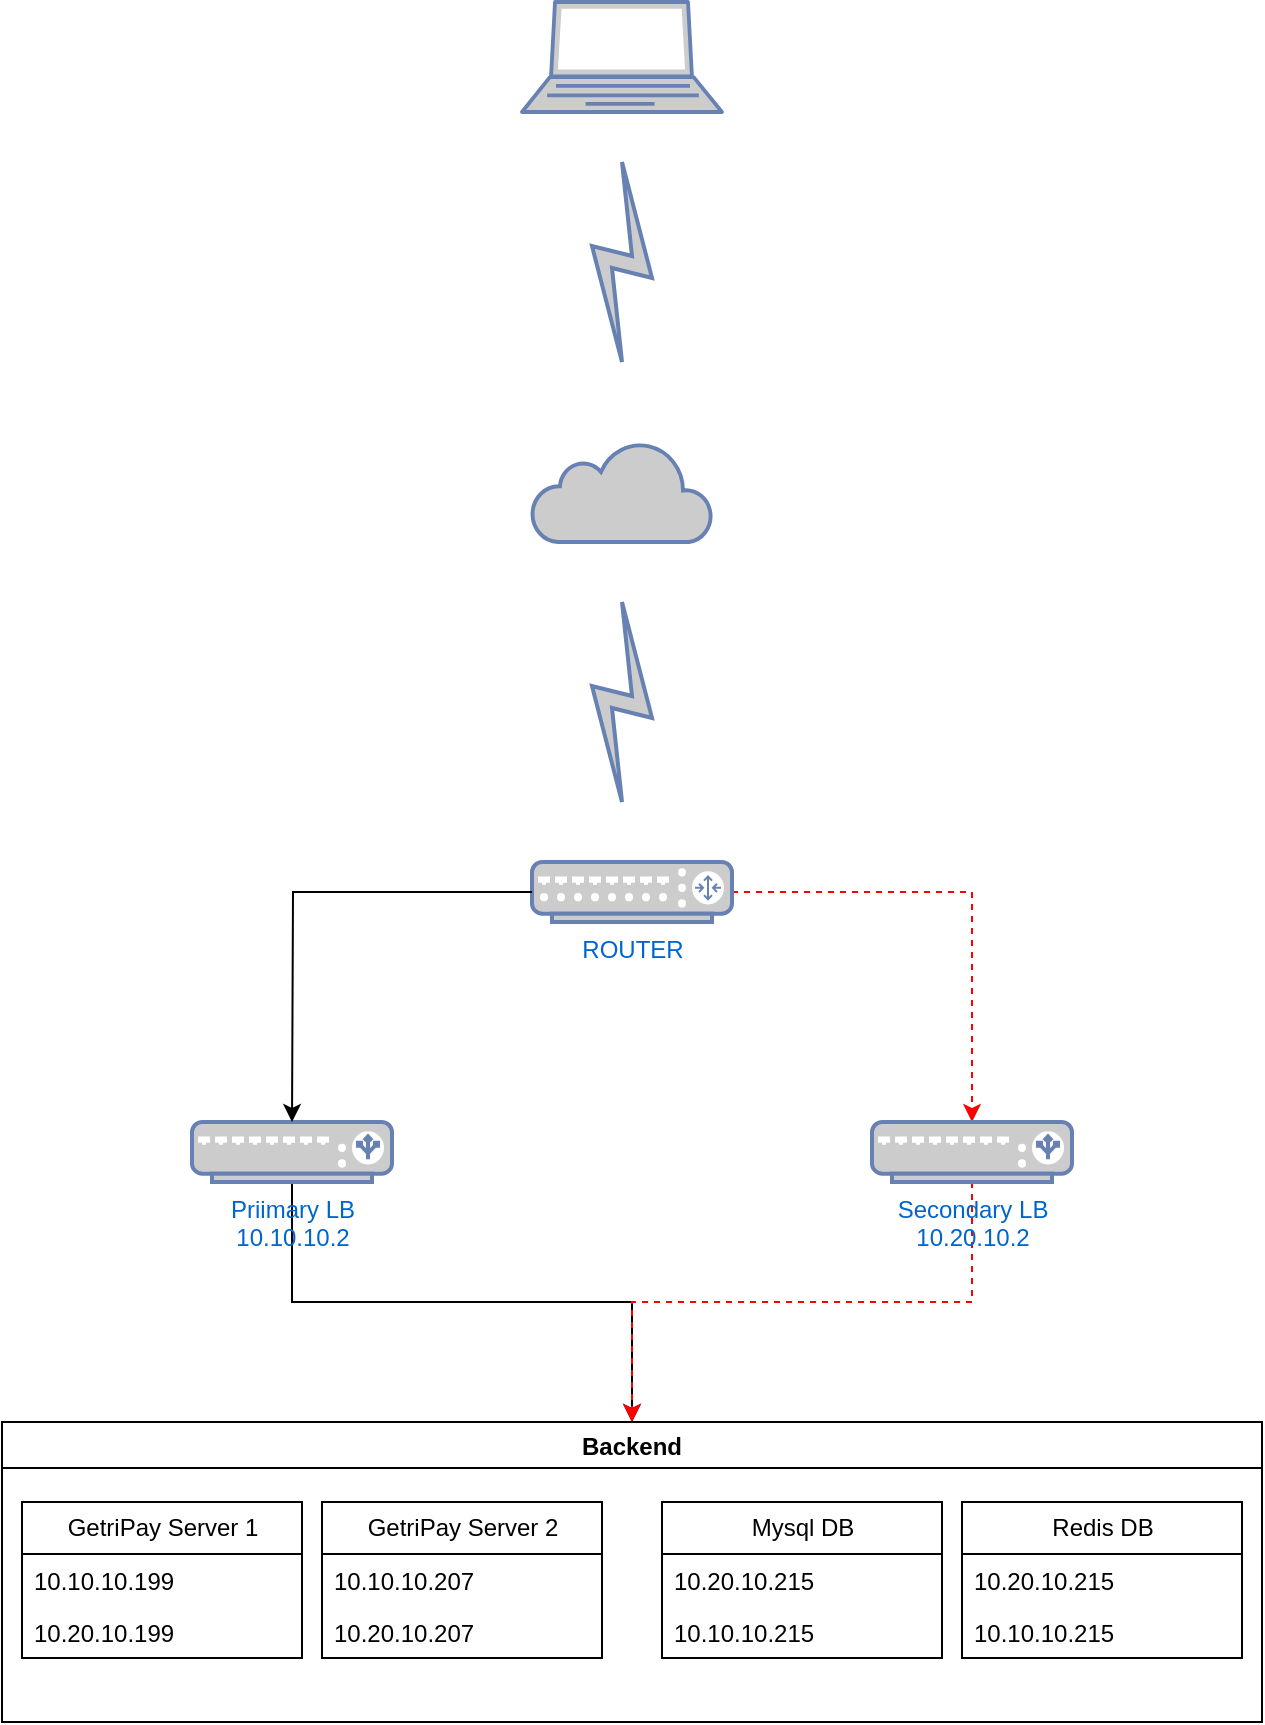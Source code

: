 <mxfile version="24.8.4">
  <diagram name="Page-1" id="R38DFTL70YxCnxAKMmK_">
    <mxGraphModel dx="1434" dy="1851" grid="1" gridSize="10" guides="1" tooltips="1" connect="1" arrows="1" fold="1" page="1" pageScale="1" pageWidth="850" pageHeight="1100" math="0" shadow="0">
      <root>
        <mxCell id="0" />
        <mxCell id="1" parent="0" />
        <mxCell id="9mEMTc3M4Qk1z0OzVY7i-1" value="" style="fontColor=#0066CC;verticalAlign=top;verticalLabelPosition=bottom;labelPosition=center;align=center;html=1;outlineConnect=0;fillColor=#CCCCCC;strokeColor=#6881B3;gradientColor=none;gradientDirection=north;strokeWidth=2;shape=mxgraph.networks.comm_link;" parent="1" vertex="1">
          <mxGeometry x="390" y="80" width="30" height="100" as="geometry" />
        </mxCell>
        <mxCell id="9mEMTc3M4Qk1z0OzVY7i-2" value="" style="html=1;outlineConnect=0;fillColor=#CCCCCC;strokeColor=#6881B3;gradientColor=none;gradientDirection=north;strokeWidth=2;shape=mxgraph.networks.cloud;fontColor=#ffffff;" parent="1" vertex="1">
          <mxGeometry x="360" y="220" width="90" height="50" as="geometry" />
        </mxCell>
        <mxCell id="9mEMTc3M4Qk1z0OzVY7i-4" value="" style="fontColor=#0066CC;verticalAlign=top;verticalLabelPosition=bottom;labelPosition=center;align=center;html=1;outlineConnect=0;fillColor=#CCCCCC;strokeColor=#6881B3;gradientColor=none;gradientDirection=north;strokeWidth=2;shape=mxgraph.networks.comm_link;" parent="1" vertex="1">
          <mxGeometry x="390" y="300" width="30" height="100" as="geometry" />
        </mxCell>
        <mxCell id="9mEMTc3M4Qk1z0OzVY7i-9" style="edgeStyle=orthogonalEdgeStyle;rounded=0;orthogonalLoop=1;jettySize=auto;html=1;exitX=1;exitY=0.5;exitDx=0;exitDy=0;exitPerimeter=0;dashed=1;strokeColor=#ff0000;" parent="1" source="9mEMTc3M4Qk1z0OzVY7i-5" target="9mEMTc3M4Qk1z0OzVY7i-7" edge="1">
          <mxGeometry relative="1" as="geometry" />
        </mxCell>
        <mxCell id="9mEMTc3M4Qk1z0OzVY7i-5" value="ROUTER" style="fontColor=#0066CC;verticalAlign=top;verticalLabelPosition=bottom;labelPosition=center;align=center;html=1;outlineConnect=0;fillColor=#CCCCCC;strokeColor=#6881B3;gradientColor=none;gradientDirection=north;strokeWidth=2;shape=mxgraph.networks.router;" parent="1" vertex="1">
          <mxGeometry x="360" y="430" width="100" height="30" as="geometry" />
        </mxCell>
        <mxCell id="9mEMTc3M4Qk1z0OzVY7i-30" style="edgeStyle=orthogonalEdgeStyle;rounded=0;orthogonalLoop=1;jettySize=auto;html=1;" parent="1" source="9mEMTc3M4Qk1z0OzVY7i-6" target="9mEMTc3M4Qk1z0OzVY7i-26" edge="1">
          <mxGeometry relative="1" as="geometry" />
        </mxCell>
        <mxCell id="9mEMTc3M4Qk1z0OzVY7i-6" value="&lt;div&gt;Priimary LB&lt;/div&gt;&lt;div&gt;10.10.10.2&lt;/div&gt;" style="fontColor=#0066CC;verticalAlign=top;verticalLabelPosition=bottom;labelPosition=center;align=center;html=1;outlineConnect=0;fillColor=#CCCCCC;strokeColor=#6881B3;gradientColor=none;gradientDirection=north;strokeWidth=2;shape=mxgraph.networks.load_balancer;" parent="1" vertex="1">
          <mxGeometry x="190" y="560" width="100" height="30" as="geometry" />
        </mxCell>
        <mxCell id="9mEMTc3M4Qk1z0OzVY7i-31" style="edgeStyle=orthogonalEdgeStyle;rounded=0;orthogonalLoop=1;jettySize=auto;html=1;entryX=0.5;entryY=0;entryDx=0;entryDy=0;dashed=1;strokeColor=#FF0000;" parent="1" source="9mEMTc3M4Qk1z0OzVY7i-7" target="9mEMTc3M4Qk1z0OzVY7i-26" edge="1">
          <mxGeometry relative="1" as="geometry">
            <mxPoint x="550" y="670" as="targetPoint" />
          </mxGeometry>
        </mxCell>
        <mxCell id="9mEMTc3M4Qk1z0OzVY7i-7" value="&lt;div&gt;Secondary LB&lt;/div&gt;&lt;div&gt;10.20.10.2&lt;/div&gt;" style="fontColor=#0066CC;verticalAlign=top;verticalLabelPosition=bottom;labelPosition=center;align=center;html=1;outlineConnect=0;fillColor=#CCCCCC;strokeColor=#6881B3;gradientColor=none;gradientDirection=north;strokeWidth=2;shape=mxgraph.networks.load_balancer;" parent="1" vertex="1">
          <mxGeometry x="530" y="560" width="100" height="30" as="geometry" />
        </mxCell>
        <mxCell id="9mEMTc3M4Qk1z0OzVY7i-8" style="edgeStyle=orthogonalEdgeStyle;rounded=0;orthogonalLoop=1;jettySize=auto;html=1;" parent="1" source="9mEMTc3M4Qk1z0OzVY7i-5" edge="1">
          <mxGeometry relative="1" as="geometry">
            <mxPoint x="240" y="560" as="targetPoint" />
          </mxGeometry>
        </mxCell>
        <mxCell id="9mEMTc3M4Qk1z0OzVY7i-26" value="Backend" style="swimlane;" parent="1" vertex="1">
          <mxGeometry x="95" y="710" width="630" height="150" as="geometry" />
        </mxCell>
        <mxCell id="9mEMTc3M4Qk1z0OzVY7i-16" value="GetriPay Server 1" style="swimlane;fontStyle=0;childLayout=stackLayout;horizontal=1;startSize=26;fillColor=none;horizontalStack=0;resizeParent=1;resizeParentMax=0;resizeLast=0;collapsible=1;marginBottom=0;html=1;" parent="9mEMTc3M4Qk1z0OzVY7i-26" vertex="1">
          <mxGeometry x="10" y="40" width="140" height="78" as="geometry" />
        </mxCell>
        <mxCell id="9mEMTc3M4Qk1z0OzVY7i-17" value="10.10.10.199" style="text;strokeColor=none;fillColor=none;align=left;verticalAlign=top;spacingLeft=4;spacingRight=4;overflow=hidden;rotatable=0;points=[[0,0.5],[1,0.5]];portConstraint=eastwest;whiteSpace=wrap;html=1;" parent="9mEMTc3M4Qk1z0OzVY7i-16" vertex="1">
          <mxGeometry y="26" width="140" height="26" as="geometry" />
        </mxCell>
        <mxCell id="9mEMTc3M4Qk1z0OzVY7i-18" value="10.20.10.199" style="text;strokeColor=none;fillColor=none;align=left;verticalAlign=top;spacingLeft=4;spacingRight=4;overflow=hidden;rotatable=0;points=[[0,0.5],[1,0.5]];portConstraint=eastwest;whiteSpace=wrap;html=1;" parent="9mEMTc3M4Qk1z0OzVY7i-16" vertex="1">
          <mxGeometry y="52" width="140" height="26" as="geometry" />
        </mxCell>
        <mxCell id="9mEMTc3M4Qk1z0OzVY7i-20" value="GetriPay Server 2" style="swimlane;fontStyle=0;childLayout=stackLayout;horizontal=1;startSize=26;fillColor=none;horizontalStack=0;resizeParent=1;resizeParentMax=0;resizeLast=0;collapsible=1;marginBottom=0;html=1;" parent="9mEMTc3M4Qk1z0OzVY7i-26" vertex="1">
          <mxGeometry x="160" y="40" width="140" height="78" as="geometry" />
        </mxCell>
        <mxCell id="9mEMTc3M4Qk1z0OzVY7i-21" value="10.10.10.207" style="text;strokeColor=none;fillColor=none;align=left;verticalAlign=top;spacingLeft=4;spacingRight=4;overflow=hidden;rotatable=0;points=[[0,0.5],[1,0.5]];portConstraint=eastwest;whiteSpace=wrap;html=1;" parent="9mEMTc3M4Qk1z0OzVY7i-20" vertex="1">
          <mxGeometry y="26" width="140" height="26" as="geometry" />
        </mxCell>
        <mxCell id="9mEMTc3M4Qk1z0OzVY7i-22" value="10.20.10.207" style="text;strokeColor=none;fillColor=none;align=left;verticalAlign=top;spacingLeft=4;spacingRight=4;overflow=hidden;rotatable=0;points=[[0,0.5],[1,0.5]];portConstraint=eastwest;whiteSpace=wrap;html=1;" parent="9mEMTc3M4Qk1z0OzVY7i-20" vertex="1">
          <mxGeometry y="52" width="140" height="26" as="geometry" />
        </mxCell>
        <mxCell id="9mEMTc3M4Qk1z0OzVY7i-23" value="Mysql DB" style="swimlane;fontStyle=0;childLayout=stackLayout;horizontal=1;startSize=26;fillColor=none;horizontalStack=0;resizeParent=1;resizeParentMax=0;resizeLast=0;collapsible=1;marginBottom=0;html=1;" parent="9mEMTc3M4Qk1z0OzVY7i-26" vertex="1">
          <mxGeometry x="330" y="40" width="140" height="78" as="geometry" />
        </mxCell>
        <mxCell id="9mEMTc3M4Qk1z0OzVY7i-25" value="&lt;div&gt;10.20.10.215&lt;/div&gt;" style="text;strokeColor=none;fillColor=none;align=left;verticalAlign=top;spacingLeft=4;spacingRight=4;overflow=hidden;rotatable=0;points=[[0,0.5],[1,0.5]];portConstraint=eastwest;whiteSpace=wrap;html=1;" parent="9mEMTc3M4Qk1z0OzVY7i-23" vertex="1">
          <mxGeometry y="26" width="140" height="26" as="geometry" />
        </mxCell>
        <mxCell id="9mEMTc3M4Qk1z0OzVY7i-24" value="10.10.10.215" style="text;strokeColor=none;fillColor=none;align=left;verticalAlign=top;spacingLeft=4;spacingRight=4;overflow=hidden;rotatable=0;points=[[0,0.5],[1,0.5]];portConstraint=eastwest;whiteSpace=wrap;html=1;" parent="9mEMTc3M4Qk1z0OzVY7i-23" vertex="1">
          <mxGeometry y="52" width="140" height="26" as="geometry" />
        </mxCell>
        <mxCell id="9mEMTc3M4Qk1z0OzVY7i-27" value="Redis DB" style="swimlane;fontStyle=0;childLayout=stackLayout;horizontal=1;startSize=26;fillColor=none;horizontalStack=0;resizeParent=1;resizeParentMax=0;resizeLast=0;collapsible=1;marginBottom=0;html=1;" parent="9mEMTc3M4Qk1z0OzVY7i-26" vertex="1">
          <mxGeometry x="480" y="40" width="140" height="78" as="geometry" />
        </mxCell>
        <mxCell id="9mEMTc3M4Qk1z0OzVY7i-28" value="&lt;div&gt;10.20.10.215&lt;/div&gt;" style="text;strokeColor=none;fillColor=none;align=left;verticalAlign=top;spacingLeft=4;spacingRight=4;overflow=hidden;rotatable=0;points=[[0,0.5],[1,0.5]];portConstraint=eastwest;whiteSpace=wrap;html=1;" parent="9mEMTc3M4Qk1z0OzVY7i-27" vertex="1">
          <mxGeometry y="26" width="140" height="26" as="geometry" />
        </mxCell>
        <mxCell id="9mEMTc3M4Qk1z0OzVY7i-29" value="10.10.10.215" style="text;strokeColor=none;fillColor=none;align=left;verticalAlign=top;spacingLeft=4;spacingRight=4;overflow=hidden;rotatable=0;points=[[0,0.5],[1,0.5]];portConstraint=eastwest;whiteSpace=wrap;html=1;" parent="9mEMTc3M4Qk1z0OzVY7i-27" vertex="1">
          <mxGeometry y="52" width="140" height="26" as="geometry" />
        </mxCell>
        <mxCell id="RCUtGWHDxDWGZO6-PBa--1" value="" style="fontColor=#0066CC;verticalAlign=top;verticalLabelPosition=bottom;labelPosition=center;align=center;html=1;outlineConnect=0;fillColor=#CCCCCC;strokeColor=#6881B3;gradientColor=none;gradientDirection=north;strokeWidth=2;shape=mxgraph.networks.laptop;" vertex="1" parent="1">
          <mxGeometry x="355" width="100" height="55" as="geometry" />
        </mxCell>
      </root>
    </mxGraphModel>
  </diagram>
</mxfile>
